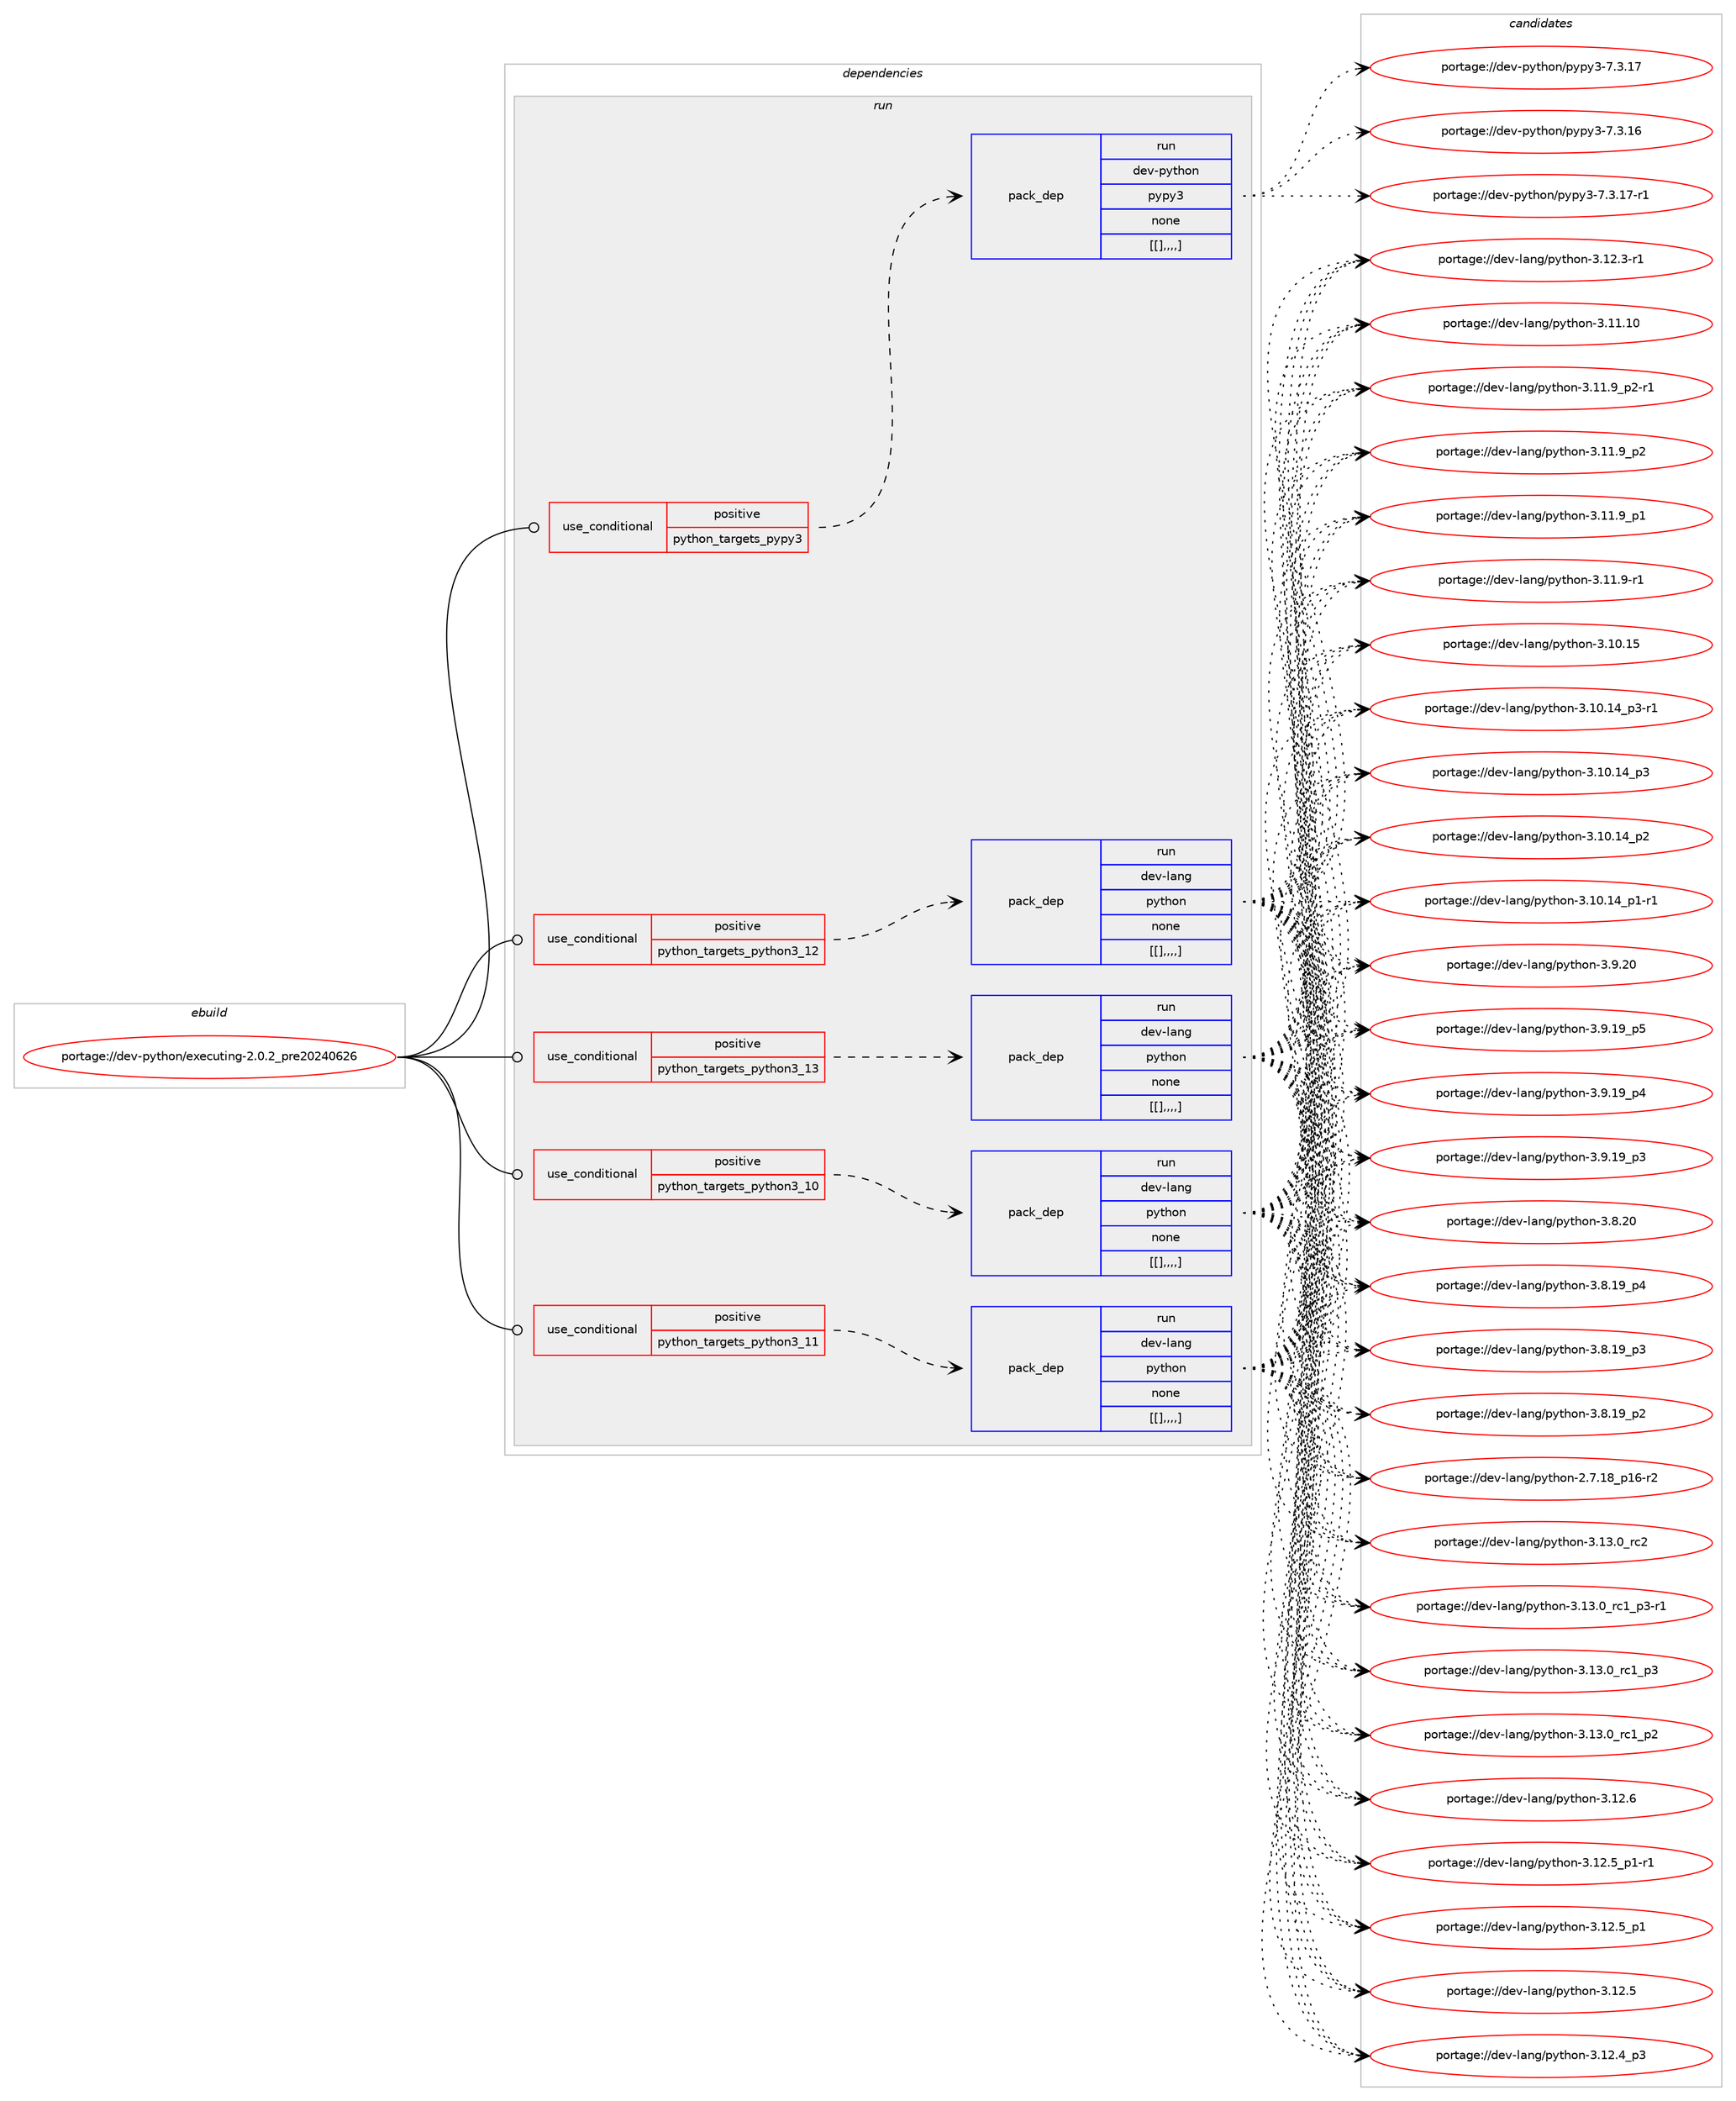 digraph prolog {

# *************
# Graph options
# *************

newrank=true;
concentrate=true;
compound=true;
graph [rankdir=LR,fontname=Helvetica,fontsize=10,ranksep=1.5];#, ranksep=2.5, nodesep=0.2];
edge  [arrowhead=vee];
node  [fontname=Helvetica,fontsize=10];

# **********
# The ebuild
# **********

subgraph cluster_leftcol {
color=gray;
label=<<i>ebuild</i>>;
id [label="portage://dev-python/executing-2.0.2_pre20240626", color=red, width=4, href="../dev-python/executing-2.0.2_pre20240626.svg"];
}

# ****************
# The dependencies
# ****************

subgraph cluster_midcol {
color=gray;
label=<<i>dependencies</i>>;
subgraph cluster_compile {
fillcolor="#eeeeee";
style=filled;
label=<<i>compile</i>>;
}
subgraph cluster_compileandrun {
fillcolor="#eeeeee";
style=filled;
label=<<i>compile and run</i>>;
}
subgraph cluster_run {
fillcolor="#eeeeee";
style=filled;
label=<<i>run</i>>;
subgraph cond33235 {
dependency146969 [label=<<TABLE BORDER="0" CELLBORDER="1" CELLSPACING="0" CELLPADDING="4"><TR><TD ROWSPAN="3" CELLPADDING="10">use_conditional</TD></TR><TR><TD>positive</TD></TR><TR><TD>python_targets_pypy3</TD></TR></TABLE>>, shape=none, color=red];
subgraph pack112517 {
dependency146970 [label=<<TABLE BORDER="0" CELLBORDER="1" CELLSPACING="0" CELLPADDING="4" WIDTH="220"><TR><TD ROWSPAN="6" CELLPADDING="30">pack_dep</TD></TR><TR><TD WIDTH="110">run</TD></TR><TR><TD>dev-python</TD></TR><TR><TD>pypy3</TD></TR><TR><TD>none</TD></TR><TR><TD>[[],,,,]</TD></TR></TABLE>>, shape=none, color=blue];
}
dependency146969:e -> dependency146970:w [weight=20,style="dashed",arrowhead="vee"];
}
id:e -> dependency146969:w [weight=20,style="solid",arrowhead="odot"];
subgraph cond33236 {
dependency146971 [label=<<TABLE BORDER="0" CELLBORDER="1" CELLSPACING="0" CELLPADDING="4"><TR><TD ROWSPAN="3" CELLPADDING="10">use_conditional</TD></TR><TR><TD>positive</TD></TR><TR><TD>python_targets_python3_10</TD></TR></TABLE>>, shape=none, color=red];
subgraph pack112518 {
dependency146972 [label=<<TABLE BORDER="0" CELLBORDER="1" CELLSPACING="0" CELLPADDING="4" WIDTH="220"><TR><TD ROWSPAN="6" CELLPADDING="30">pack_dep</TD></TR><TR><TD WIDTH="110">run</TD></TR><TR><TD>dev-lang</TD></TR><TR><TD>python</TD></TR><TR><TD>none</TD></TR><TR><TD>[[],,,,]</TD></TR></TABLE>>, shape=none, color=blue];
}
dependency146971:e -> dependency146972:w [weight=20,style="dashed",arrowhead="vee"];
}
id:e -> dependency146971:w [weight=20,style="solid",arrowhead="odot"];
subgraph cond33237 {
dependency146973 [label=<<TABLE BORDER="0" CELLBORDER="1" CELLSPACING="0" CELLPADDING="4"><TR><TD ROWSPAN="3" CELLPADDING="10">use_conditional</TD></TR><TR><TD>positive</TD></TR><TR><TD>python_targets_python3_11</TD></TR></TABLE>>, shape=none, color=red];
subgraph pack112519 {
dependency146974 [label=<<TABLE BORDER="0" CELLBORDER="1" CELLSPACING="0" CELLPADDING="4" WIDTH="220"><TR><TD ROWSPAN="6" CELLPADDING="30">pack_dep</TD></TR><TR><TD WIDTH="110">run</TD></TR><TR><TD>dev-lang</TD></TR><TR><TD>python</TD></TR><TR><TD>none</TD></TR><TR><TD>[[],,,,]</TD></TR></TABLE>>, shape=none, color=blue];
}
dependency146973:e -> dependency146974:w [weight=20,style="dashed",arrowhead="vee"];
}
id:e -> dependency146973:w [weight=20,style="solid",arrowhead="odot"];
subgraph cond33238 {
dependency146975 [label=<<TABLE BORDER="0" CELLBORDER="1" CELLSPACING="0" CELLPADDING="4"><TR><TD ROWSPAN="3" CELLPADDING="10">use_conditional</TD></TR><TR><TD>positive</TD></TR><TR><TD>python_targets_python3_12</TD></TR></TABLE>>, shape=none, color=red];
subgraph pack112520 {
dependency146976 [label=<<TABLE BORDER="0" CELLBORDER="1" CELLSPACING="0" CELLPADDING="4" WIDTH="220"><TR><TD ROWSPAN="6" CELLPADDING="30">pack_dep</TD></TR><TR><TD WIDTH="110">run</TD></TR><TR><TD>dev-lang</TD></TR><TR><TD>python</TD></TR><TR><TD>none</TD></TR><TR><TD>[[],,,,]</TD></TR></TABLE>>, shape=none, color=blue];
}
dependency146975:e -> dependency146976:w [weight=20,style="dashed",arrowhead="vee"];
}
id:e -> dependency146975:w [weight=20,style="solid",arrowhead="odot"];
subgraph cond33239 {
dependency146977 [label=<<TABLE BORDER="0" CELLBORDER="1" CELLSPACING="0" CELLPADDING="4"><TR><TD ROWSPAN="3" CELLPADDING="10">use_conditional</TD></TR><TR><TD>positive</TD></TR><TR><TD>python_targets_python3_13</TD></TR></TABLE>>, shape=none, color=red];
subgraph pack112521 {
dependency146978 [label=<<TABLE BORDER="0" CELLBORDER="1" CELLSPACING="0" CELLPADDING="4" WIDTH="220"><TR><TD ROWSPAN="6" CELLPADDING="30">pack_dep</TD></TR><TR><TD WIDTH="110">run</TD></TR><TR><TD>dev-lang</TD></TR><TR><TD>python</TD></TR><TR><TD>none</TD></TR><TR><TD>[[],,,,]</TD></TR></TABLE>>, shape=none, color=blue];
}
dependency146977:e -> dependency146978:w [weight=20,style="dashed",arrowhead="vee"];
}
id:e -> dependency146977:w [weight=20,style="solid",arrowhead="odot"];
}
}

# **************
# The candidates
# **************

subgraph cluster_choices {
rank=same;
color=gray;
label=<<i>candidates</i>>;

subgraph choice112517 {
color=black;
nodesep=1;
choice100101118451121211161041111104711212111212151455546514649554511449 [label="portage://dev-python/pypy3-7.3.17-r1", color=red, width=4,href="../dev-python/pypy3-7.3.17-r1.svg"];
choice10010111845112121116104111110471121211121215145554651464955 [label="portage://dev-python/pypy3-7.3.17", color=red, width=4,href="../dev-python/pypy3-7.3.17.svg"];
choice10010111845112121116104111110471121211121215145554651464954 [label="portage://dev-python/pypy3-7.3.16", color=red, width=4,href="../dev-python/pypy3-7.3.16.svg"];
dependency146970:e -> choice100101118451121211161041111104711212111212151455546514649554511449:w [style=dotted,weight="100"];
dependency146970:e -> choice10010111845112121116104111110471121211121215145554651464955:w [style=dotted,weight="100"];
dependency146970:e -> choice10010111845112121116104111110471121211121215145554651464954:w [style=dotted,weight="100"];
}
subgraph choice112518 {
color=black;
nodesep=1;
choice10010111845108971101034711212111610411111045514649514648951149950 [label="portage://dev-lang/python-3.13.0_rc2", color=red, width=4,href="../dev-lang/python-3.13.0_rc2.svg"];
choice1001011184510897110103471121211161041111104551464951464895114994995112514511449 [label="portage://dev-lang/python-3.13.0_rc1_p3-r1", color=red, width=4,href="../dev-lang/python-3.13.0_rc1_p3-r1.svg"];
choice100101118451089711010347112121116104111110455146495146489511499499511251 [label="portage://dev-lang/python-3.13.0_rc1_p3", color=red, width=4,href="../dev-lang/python-3.13.0_rc1_p3.svg"];
choice100101118451089711010347112121116104111110455146495146489511499499511250 [label="portage://dev-lang/python-3.13.0_rc1_p2", color=red, width=4,href="../dev-lang/python-3.13.0_rc1_p2.svg"];
choice10010111845108971101034711212111610411111045514649504654 [label="portage://dev-lang/python-3.12.6", color=red, width=4,href="../dev-lang/python-3.12.6.svg"];
choice1001011184510897110103471121211161041111104551464950465395112494511449 [label="portage://dev-lang/python-3.12.5_p1-r1", color=red, width=4,href="../dev-lang/python-3.12.5_p1-r1.svg"];
choice100101118451089711010347112121116104111110455146495046539511249 [label="portage://dev-lang/python-3.12.5_p1", color=red, width=4,href="../dev-lang/python-3.12.5_p1.svg"];
choice10010111845108971101034711212111610411111045514649504653 [label="portage://dev-lang/python-3.12.5", color=red, width=4,href="../dev-lang/python-3.12.5.svg"];
choice100101118451089711010347112121116104111110455146495046529511251 [label="portage://dev-lang/python-3.12.4_p3", color=red, width=4,href="../dev-lang/python-3.12.4_p3.svg"];
choice100101118451089711010347112121116104111110455146495046514511449 [label="portage://dev-lang/python-3.12.3-r1", color=red, width=4,href="../dev-lang/python-3.12.3-r1.svg"];
choice1001011184510897110103471121211161041111104551464949464948 [label="portage://dev-lang/python-3.11.10", color=red, width=4,href="../dev-lang/python-3.11.10.svg"];
choice1001011184510897110103471121211161041111104551464949465795112504511449 [label="portage://dev-lang/python-3.11.9_p2-r1", color=red, width=4,href="../dev-lang/python-3.11.9_p2-r1.svg"];
choice100101118451089711010347112121116104111110455146494946579511250 [label="portage://dev-lang/python-3.11.9_p2", color=red, width=4,href="../dev-lang/python-3.11.9_p2.svg"];
choice100101118451089711010347112121116104111110455146494946579511249 [label="portage://dev-lang/python-3.11.9_p1", color=red, width=4,href="../dev-lang/python-3.11.9_p1.svg"];
choice100101118451089711010347112121116104111110455146494946574511449 [label="portage://dev-lang/python-3.11.9-r1", color=red, width=4,href="../dev-lang/python-3.11.9-r1.svg"];
choice1001011184510897110103471121211161041111104551464948464953 [label="portage://dev-lang/python-3.10.15", color=red, width=4,href="../dev-lang/python-3.10.15.svg"];
choice100101118451089711010347112121116104111110455146494846495295112514511449 [label="portage://dev-lang/python-3.10.14_p3-r1", color=red, width=4,href="../dev-lang/python-3.10.14_p3-r1.svg"];
choice10010111845108971101034711212111610411111045514649484649529511251 [label="portage://dev-lang/python-3.10.14_p3", color=red, width=4,href="../dev-lang/python-3.10.14_p3.svg"];
choice10010111845108971101034711212111610411111045514649484649529511250 [label="portage://dev-lang/python-3.10.14_p2", color=red, width=4,href="../dev-lang/python-3.10.14_p2.svg"];
choice100101118451089711010347112121116104111110455146494846495295112494511449 [label="portage://dev-lang/python-3.10.14_p1-r1", color=red, width=4,href="../dev-lang/python-3.10.14_p1-r1.svg"];
choice10010111845108971101034711212111610411111045514657465048 [label="portage://dev-lang/python-3.9.20", color=red, width=4,href="../dev-lang/python-3.9.20.svg"];
choice100101118451089711010347112121116104111110455146574649579511253 [label="portage://dev-lang/python-3.9.19_p5", color=red, width=4,href="../dev-lang/python-3.9.19_p5.svg"];
choice100101118451089711010347112121116104111110455146574649579511252 [label="portage://dev-lang/python-3.9.19_p4", color=red, width=4,href="../dev-lang/python-3.9.19_p4.svg"];
choice100101118451089711010347112121116104111110455146574649579511251 [label="portage://dev-lang/python-3.9.19_p3", color=red, width=4,href="../dev-lang/python-3.9.19_p3.svg"];
choice10010111845108971101034711212111610411111045514656465048 [label="portage://dev-lang/python-3.8.20", color=red, width=4,href="../dev-lang/python-3.8.20.svg"];
choice100101118451089711010347112121116104111110455146564649579511252 [label="portage://dev-lang/python-3.8.19_p4", color=red, width=4,href="../dev-lang/python-3.8.19_p4.svg"];
choice100101118451089711010347112121116104111110455146564649579511251 [label="portage://dev-lang/python-3.8.19_p3", color=red, width=4,href="../dev-lang/python-3.8.19_p3.svg"];
choice100101118451089711010347112121116104111110455146564649579511250 [label="portage://dev-lang/python-3.8.19_p2", color=red, width=4,href="../dev-lang/python-3.8.19_p2.svg"];
choice100101118451089711010347112121116104111110455046554649569511249544511450 [label="portage://dev-lang/python-2.7.18_p16-r2", color=red, width=4,href="../dev-lang/python-2.7.18_p16-r2.svg"];
dependency146972:e -> choice10010111845108971101034711212111610411111045514649514648951149950:w [style=dotted,weight="100"];
dependency146972:e -> choice1001011184510897110103471121211161041111104551464951464895114994995112514511449:w [style=dotted,weight="100"];
dependency146972:e -> choice100101118451089711010347112121116104111110455146495146489511499499511251:w [style=dotted,weight="100"];
dependency146972:e -> choice100101118451089711010347112121116104111110455146495146489511499499511250:w [style=dotted,weight="100"];
dependency146972:e -> choice10010111845108971101034711212111610411111045514649504654:w [style=dotted,weight="100"];
dependency146972:e -> choice1001011184510897110103471121211161041111104551464950465395112494511449:w [style=dotted,weight="100"];
dependency146972:e -> choice100101118451089711010347112121116104111110455146495046539511249:w [style=dotted,weight="100"];
dependency146972:e -> choice10010111845108971101034711212111610411111045514649504653:w [style=dotted,weight="100"];
dependency146972:e -> choice100101118451089711010347112121116104111110455146495046529511251:w [style=dotted,weight="100"];
dependency146972:e -> choice100101118451089711010347112121116104111110455146495046514511449:w [style=dotted,weight="100"];
dependency146972:e -> choice1001011184510897110103471121211161041111104551464949464948:w [style=dotted,weight="100"];
dependency146972:e -> choice1001011184510897110103471121211161041111104551464949465795112504511449:w [style=dotted,weight="100"];
dependency146972:e -> choice100101118451089711010347112121116104111110455146494946579511250:w [style=dotted,weight="100"];
dependency146972:e -> choice100101118451089711010347112121116104111110455146494946579511249:w [style=dotted,weight="100"];
dependency146972:e -> choice100101118451089711010347112121116104111110455146494946574511449:w [style=dotted,weight="100"];
dependency146972:e -> choice1001011184510897110103471121211161041111104551464948464953:w [style=dotted,weight="100"];
dependency146972:e -> choice100101118451089711010347112121116104111110455146494846495295112514511449:w [style=dotted,weight="100"];
dependency146972:e -> choice10010111845108971101034711212111610411111045514649484649529511251:w [style=dotted,weight="100"];
dependency146972:e -> choice10010111845108971101034711212111610411111045514649484649529511250:w [style=dotted,weight="100"];
dependency146972:e -> choice100101118451089711010347112121116104111110455146494846495295112494511449:w [style=dotted,weight="100"];
dependency146972:e -> choice10010111845108971101034711212111610411111045514657465048:w [style=dotted,weight="100"];
dependency146972:e -> choice100101118451089711010347112121116104111110455146574649579511253:w [style=dotted,weight="100"];
dependency146972:e -> choice100101118451089711010347112121116104111110455146574649579511252:w [style=dotted,weight="100"];
dependency146972:e -> choice100101118451089711010347112121116104111110455146574649579511251:w [style=dotted,weight="100"];
dependency146972:e -> choice10010111845108971101034711212111610411111045514656465048:w [style=dotted,weight="100"];
dependency146972:e -> choice100101118451089711010347112121116104111110455146564649579511252:w [style=dotted,weight="100"];
dependency146972:e -> choice100101118451089711010347112121116104111110455146564649579511251:w [style=dotted,weight="100"];
dependency146972:e -> choice100101118451089711010347112121116104111110455146564649579511250:w [style=dotted,weight="100"];
dependency146972:e -> choice100101118451089711010347112121116104111110455046554649569511249544511450:w [style=dotted,weight="100"];
}
subgraph choice112519 {
color=black;
nodesep=1;
choice10010111845108971101034711212111610411111045514649514648951149950 [label="portage://dev-lang/python-3.13.0_rc2", color=red, width=4,href="../dev-lang/python-3.13.0_rc2.svg"];
choice1001011184510897110103471121211161041111104551464951464895114994995112514511449 [label="portage://dev-lang/python-3.13.0_rc1_p3-r1", color=red, width=4,href="../dev-lang/python-3.13.0_rc1_p3-r1.svg"];
choice100101118451089711010347112121116104111110455146495146489511499499511251 [label="portage://dev-lang/python-3.13.0_rc1_p3", color=red, width=4,href="../dev-lang/python-3.13.0_rc1_p3.svg"];
choice100101118451089711010347112121116104111110455146495146489511499499511250 [label="portage://dev-lang/python-3.13.0_rc1_p2", color=red, width=4,href="../dev-lang/python-3.13.0_rc1_p2.svg"];
choice10010111845108971101034711212111610411111045514649504654 [label="portage://dev-lang/python-3.12.6", color=red, width=4,href="../dev-lang/python-3.12.6.svg"];
choice1001011184510897110103471121211161041111104551464950465395112494511449 [label="portage://dev-lang/python-3.12.5_p1-r1", color=red, width=4,href="../dev-lang/python-3.12.5_p1-r1.svg"];
choice100101118451089711010347112121116104111110455146495046539511249 [label="portage://dev-lang/python-3.12.5_p1", color=red, width=4,href="../dev-lang/python-3.12.5_p1.svg"];
choice10010111845108971101034711212111610411111045514649504653 [label="portage://dev-lang/python-3.12.5", color=red, width=4,href="../dev-lang/python-3.12.5.svg"];
choice100101118451089711010347112121116104111110455146495046529511251 [label="portage://dev-lang/python-3.12.4_p3", color=red, width=4,href="../dev-lang/python-3.12.4_p3.svg"];
choice100101118451089711010347112121116104111110455146495046514511449 [label="portage://dev-lang/python-3.12.3-r1", color=red, width=4,href="../dev-lang/python-3.12.3-r1.svg"];
choice1001011184510897110103471121211161041111104551464949464948 [label="portage://dev-lang/python-3.11.10", color=red, width=4,href="../dev-lang/python-3.11.10.svg"];
choice1001011184510897110103471121211161041111104551464949465795112504511449 [label="portage://dev-lang/python-3.11.9_p2-r1", color=red, width=4,href="../dev-lang/python-3.11.9_p2-r1.svg"];
choice100101118451089711010347112121116104111110455146494946579511250 [label="portage://dev-lang/python-3.11.9_p2", color=red, width=4,href="../dev-lang/python-3.11.9_p2.svg"];
choice100101118451089711010347112121116104111110455146494946579511249 [label="portage://dev-lang/python-3.11.9_p1", color=red, width=4,href="../dev-lang/python-3.11.9_p1.svg"];
choice100101118451089711010347112121116104111110455146494946574511449 [label="portage://dev-lang/python-3.11.9-r1", color=red, width=4,href="../dev-lang/python-3.11.9-r1.svg"];
choice1001011184510897110103471121211161041111104551464948464953 [label="portage://dev-lang/python-3.10.15", color=red, width=4,href="../dev-lang/python-3.10.15.svg"];
choice100101118451089711010347112121116104111110455146494846495295112514511449 [label="portage://dev-lang/python-3.10.14_p3-r1", color=red, width=4,href="../dev-lang/python-3.10.14_p3-r1.svg"];
choice10010111845108971101034711212111610411111045514649484649529511251 [label="portage://dev-lang/python-3.10.14_p3", color=red, width=4,href="../dev-lang/python-3.10.14_p3.svg"];
choice10010111845108971101034711212111610411111045514649484649529511250 [label="portage://dev-lang/python-3.10.14_p2", color=red, width=4,href="../dev-lang/python-3.10.14_p2.svg"];
choice100101118451089711010347112121116104111110455146494846495295112494511449 [label="portage://dev-lang/python-3.10.14_p1-r1", color=red, width=4,href="../dev-lang/python-3.10.14_p1-r1.svg"];
choice10010111845108971101034711212111610411111045514657465048 [label="portage://dev-lang/python-3.9.20", color=red, width=4,href="../dev-lang/python-3.9.20.svg"];
choice100101118451089711010347112121116104111110455146574649579511253 [label="portage://dev-lang/python-3.9.19_p5", color=red, width=4,href="../dev-lang/python-3.9.19_p5.svg"];
choice100101118451089711010347112121116104111110455146574649579511252 [label="portage://dev-lang/python-3.9.19_p4", color=red, width=4,href="../dev-lang/python-3.9.19_p4.svg"];
choice100101118451089711010347112121116104111110455146574649579511251 [label="portage://dev-lang/python-3.9.19_p3", color=red, width=4,href="../dev-lang/python-3.9.19_p3.svg"];
choice10010111845108971101034711212111610411111045514656465048 [label="portage://dev-lang/python-3.8.20", color=red, width=4,href="../dev-lang/python-3.8.20.svg"];
choice100101118451089711010347112121116104111110455146564649579511252 [label="portage://dev-lang/python-3.8.19_p4", color=red, width=4,href="../dev-lang/python-3.8.19_p4.svg"];
choice100101118451089711010347112121116104111110455146564649579511251 [label="portage://dev-lang/python-3.8.19_p3", color=red, width=4,href="../dev-lang/python-3.8.19_p3.svg"];
choice100101118451089711010347112121116104111110455146564649579511250 [label="portage://dev-lang/python-3.8.19_p2", color=red, width=4,href="../dev-lang/python-3.8.19_p2.svg"];
choice100101118451089711010347112121116104111110455046554649569511249544511450 [label="portage://dev-lang/python-2.7.18_p16-r2", color=red, width=4,href="../dev-lang/python-2.7.18_p16-r2.svg"];
dependency146974:e -> choice10010111845108971101034711212111610411111045514649514648951149950:w [style=dotted,weight="100"];
dependency146974:e -> choice1001011184510897110103471121211161041111104551464951464895114994995112514511449:w [style=dotted,weight="100"];
dependency146974:e -> choice100101118451089711010347112121116104111110455146495146489511499499511251:w [style=dotted,weight="100"];
dependency146974:e -> choice100101118451089711010347112121116104111110455146495146489511499499511250:w [style=dotted,weight="100"];
dependency146974:e -> choice10010111845108971101034711212111610411111045514649504654:w [style=dotted,weight="100"];
dependency146974:e -> choice1001011184510897110103471121211161041111104551464950465395112494511449:w [style=dotted,weight="100"];
dependency146974:e -> choice100101118451089711010347112121116104111110455146495046539511249:w [style=dotted,weight="100"];
dependency146974:e -> choice10010111845108971101034711212111610411111045514649504653:w [style=dotted,weight="100"];
dependency146974:e -> choice100101118451089711010347112121116104111110455146495046529511251:w [style=dotted,weight="100"];
dependency146974:e -> choice100101118451089711010347112121116104111110455146495046514511449:w [style=dotted,weight="100"];
dependency146974:e -> choice1001011184510897110103471121211161041111104551464949464948:w [style=dotted,weight="100"];
dependency146974:e -> choice1001011184510897110103471121211161041111104551464949465795112504511449:w [style=dotted,weight="100"];
dependency146974:e -> choice100101118451089711010347112121116104111110455146494946579511250:w [style=dotted,weight="100"];
dependency146974:e -> choice100101118451089711010347112121116104111110455146494946579511249:w [style=dotted,weight="100"];
dependency146974:e -> choice100101118451089711010347112121116104111110455146494946574511449:w [style=dotted,weight="100"];
dependency146974:e -> choice1001011184510897110103471121211161041111104551464948464953:w [style=dotted,weight="100"];
dependency146974:e -> choice100101118451089711010347112121116104111110455146494846495295112514511449:w [style=dotted,weight="100"];
dependency146974:e -> choice10010111845108971101034711212111610411111045514649484649529511251:w [style=dotted,weight="100"];
dependency146974:e -> choice10010111845108971101034711212111610411111045514649484649529511250:w [style=dotted,weight="100"];
dependency146974:e -> choice100101118451089711010347112121116104111110455146494846495295112494511449:w [style=dotted,weight="100"];
dependency146974:e -> choice10010111845108971101034711212111610411111045514657465048:w [style=dotted,weight="100"];
dependency146974:e -> choice100101118451089711010347112121116104111110455146574649579511253:w [style=dotted,weight="100"];
dependency146974:e -> choice100101118451089711010347112121116104111110455146574649579511252:w [style=dotted,weight="100"];
dependency146974:e -> choice100101118451089711010347112121116104111110455146574649579511251:w [style=dotted,weight="100"];
dependency146974:e -> choice10010111845108971101034711212111610411111045514656465048:w [style=dotted,weight="100"];
dependency146974:e -> choice100101118451089711010347112121116104111110455146564649579511252:w [style=dotted,weight="100"];
dependency146974:e -> choice100101118451089711010347112121116104111110455146564649579511251:w [style=dotted,weight="100"];
dependency146974:e -> choice100101118451089711010347112121116104111110455146564649579511250:w [style=dotted,weight="100"];
dependency146974:e -> choice100101118451089711010347112121116104111110455046554649569511249544511450:w [style=dotted,weight="100"];
}
subgraph choice112520 {
color=black;
nodesep=1;
choice10010111845108971101034711212111610411111045514649514648951149950 [label="portage://dev-lang/python-3.13.0_rc2", color=red, width=4,href="../dev-lang/python-3.13.0_rc2.svg"];
choice1001011184510897110103471121211161041111104551464951464895114994995112514511449 [label="portage://dev-lang/python-3.13.0_rc1_p3-r1", color=red, width=4,href="../dev-lang/python-3.13.0_rc1_p3-r1.svg"];
choice100101118451089711010347112121116104111110455146495146489511499499511251 [label="portage://dev-lang/python-3.13.0_rc1_p3", color=red, width=4,href="../dev-lang/python-3.13.0_rc1_p3.svg"];
choice100101118451089711010347112121116104111110455146495146489511499499511250 [label="portage://dev-lang/python-3.13.0_rc1_p2", color=red, width=4,href="../dev-lang/python-3.13.0_rc1_p2.svg"];
choice10010111845108971101034711212111610411111045514649504654 [label="portage://dev-lang/python-3.12.6", color=red, width=4,href="../dev-lang/python-3.12.6.svg"];
choice1001011184510897110103471121211161041111104551464950465395112494511449 [label="portage://dev-lang/python-3.12.5_p1-r1", color=red, width=4,href="../dev-lang/python-3.12.5_p1-r1.svg"];
choice100101118451089711010347112121116104111110455146495046539511249 [label="portage://dev-lang/python-3.12.5_p1", color=red, width=4,href="../dev-lang/python-3.12.5_p1.svg"];
choice10010111845108971101034711212111610411111045514649504653 [label="portage://dev-lang/python-3.12.5", color=red, width=4,href="../dev-lang/python-3.12.5.svg"];
choice100101118451089711010347112121116104111110455146495046529511251 [label="portage://dev-lang/python-3.12.4_p3", color=red, width=4,href="../dev-lang/python-3.12.4_p3.svg"];
choice100101118451089711010347112121116104111110455146495046514511449 [label="portage://dev-lang/python-3.12.3-r1", color=red, width=4,href="../dev-lang/python-3.12.3-r1.svg"];
choice1001011184510897110103471121211161041111104551464949464948 [label="portage://dev-lang/python-3.11.10", color=red, width=4,href="../dev-lang/python-3.11.10.svg"];
choice1001011184510897110103471121211161041111104551464949465795112504511449 [label="portage://dev-lang/python-3.11.9_p2-r1", color=red, width=4,href="../dev-lang/python-3.11.9_p2-r1.svg"];
choice100101118451089711010347112121116104111110455146494946579511250 [label="portage://dev-lang/python-3.11.9_p2", color=red, width=4,href="../dev-lang/python-3.11.9_p2.svg"];
choice100101118451089711010347112121116104111110455146494946579511249 [label="portage://dev-lang/python-3.11.9_p1", color=red, width=4,href="../dev-lang/python-3.11.9_p1.svg"];
choice100101118451089711010347112121116104111110455146494946574511449 [label="portage://dev-lang/python-3.11.9-r1", color=red, width=4,href="../dev-lang/python-3.11.9-r1.svg"];
choice1001011184510897110103471121211161041111104551464948464953 [label="portage://dev-lang/python-3.10.15", color=red, width=4,href="../dev-lang/python-3.10.15.svg"];
choice100101118451089711010347112121116104111110455146494846495295112514511449 [label="portage://dev-lang/python-3.10.14_p3-r1", color=red, width=4,href="../dev-lang/python-3.10.14_p3-r1.svg"];
choice10010111845108971101034711212111610411111045514649484649529511251 [label="portage://dev-lang/python-3.10.14_p3", color=red, width=4,href="../dev-lang/python-3.10.14_p3.svg"];
choice10010111845108971101034711212111610411111045514649484649529511250 [label="portage://dev-lang/python-3.10.14_p2", color=red, width=4,href="../dev-lang/python-3.10.14_p2.svg"];
choice100101118451089711010347112121116104111110455146494846495295112494511449 [label="portage://dev-lang/python-3.10.14_p1-r1", color=red, width=4,href="../dev-lang/python-3.10.14_p1-r1.svg"];
choice10010111845108971101034711212111610411111045514657465048 [label="portage://dev-lang/python-3.9.20", color=red, width=4,href="../dev-lang/python-3.9.20.svg"];
choice100101118451089711010347112121116104111110455146574649579511253 [label="portage://dev-lang/python-3.9.19_p5", color=red, width=4,href="../dev-lang/python-3.9.19_p5.svg"];
choice100101118451089711010347112121116104111110455146574649579511252 [label="portage://dev-lang/python-3.9.19_p4", color=red, width=4,href="../dev-lang/python-3.9.19_p4.svg"];
choice100101118451089711010347112121116104111110455146574649579511251 [label="portage://dev-lang/python-3.9.19_p3", color=red, width=4,href="../dev-lang/python-3.9.19_p3.svg"];
choice10010111845108971101034711212111610411111045514656465048 [label="portage://dev-lang/python-3.8.20", color=red, width=4,href="../dev-lang/python-3.8.20.svg"];
choice100101118451089711010347112121116104111110455146564649579511252 [label="portage://dev-lang/python-3.8.19_p4", color=red, width=4,href="../dev-lang/python-3.8.19_p4.svg"];
choice100101118451089711010347112121116104111110455146564649579511251 [label="portage://dev-lang/python-3.8.19_p3", color=red, width=4,href="../dev-lang/python-3.8.19_p3.svg"];
choice100101118451089711010347112121116104111110455146564649579511250 [label="portage://dev-lang/python-3.8.19_p2", color=red, width=4,href="../dev-lang/python-3.8.19_p2.svg"];
choice100101118451089711010347112121116104111110455046554649569511249544511450 [label="portage://dev-lang/python-2.7.18_p16-r2", color=red, width=4,href="../dev-lang/python-2.7.18_p16-r2.svg"];
dependency146976:e -> choice10010111845108971101034711212111610411111045514649514648951149950:w [style=dotted,weight="100"];
dependency146976:e -> choice1001011184510897110103471121211161041111104551464951464895114994995112514511449:w [style=dotted,weight="100"];
dependency146976:e -> choice100101118451089711010347112121116104111110455146495146489511499499511251:w [style=dotted,weight="100"];
dependency146976:e -> choice100101118451089711010347112121116104111110455146495146489511499499511250:w [style=dotted,weight="100"];
dependency146976:e -> choice10010111845108971101034711212111610411111045514649504654:w [style=dotted,weight="100"];
dependency146976:e -> choice1001011184510897110103471121211161041111104551464950465395112494511449:w [style=dotted,weight="100"];
dependency146976:e -> choice100101118451089711010347112121116104111110455146495046539511249:w [style=dotted,weight="100"];
dependency146976:e -> choice10010111845108971101034711212111610411111045514649504653:w [style=dotted,weight="100"];
dependency146976:e -> choice100101118451089711010347112121116104111110455146495046529511251:w [style=dotted,weight="100"];
dependency146976:e -> choice100101118451089711010347112121116104111110455146495046514511449:w [style=dotted,weight="100"];
dependency146976:e -> choice1001011184510897110103471121211161041111104551464949464948:w [style=dotted,weight="100"];
dependency146976:e -> choice1001011184510897110103471121211161041111104551464949465795112504511449:w [style=dotted,weight="100"];
dependency146976:e -> choice100101118451089711010347112121116104111110455146494946579511250:w [style=dotted,weight="100"];
dependency146976:e -> choice100101118451089711010347112121116104111110455146494946579511249:w [style=dotted,weight="100"];
dependency146976:e -> choice100101118451089711010347112121116104111110455146494946574511449:w [style=dotted,weight="100"];
dependency146976:e -> choice1001011184510897110103471121211161041111104551464948464953:w [style=dotted,weight="100"];
dependency146976:e -> choice100101118451089711010347112121116104111110455146494846495295112514511449:w [style=dotted,weight="100"];
dependency146976:e -> choice10010111845108971101034711212111610411111045514649484649529511251:w [style=dotted,weight="100"];
dependency146976:e -> choice10010111845108971101034711212111610411111045514649484649529511250:w [style=dotted,weight="100"];
dependency146976:e -> choice100101118451089711010347112121116104111110455146494846495295112494511449:w [style=dotted,weight="100"];
dependency146976:e -> choice10010111845108971101034711212111610411111045514657465048:w [style=dotted,weight="100"];
dependency146976:e -> choice100101118451089711010347112121116104111110455146574649579511253:w [style=dotted,weight="100"];
dependency146976:e -> choice100101118451089711010347112121116104111110455146574649579511252:w [style=dotted,weight="100"];
dependency146976:e -> choice100101118451089711010347112121116104111110455146574649579511251:w [style=dotted,weight="100"];
dependency146976:e -> choice10010111845108971101034711212111610411111045514656465048:w [style=dotted,weight="100"];
dependency146976:e -> choice100101118451089711010347112121116104111110455146564649579511252:w [style=dotted,weight="100"];
dependency146976:e -> choice100101118451089711010347112121116104111110455146564649579511251:w [style=dotted,weight="100"];
dependency146976:e -> choice100101118451089711010347112121116104111110455146564649579511250:w [style=dotted,weight="100"];
dependency146976:e -> choice100101118451089711010347112121116104111110455046554649569511249544511450:w [style=dotted,weight="100"];
}
subgraph choice112521 {
color=black;
nodesep=1;
choice10010111845108971101034711212111610411111045514649514648951149950 [label="portage://dev-lang/python-3.13.0_rc2", color=red, width=4,href="../dev-lang/python-3.13.0_rc2.svg"];
choice1001011184510897110103471121211161041111104551464951464895114994995112514511449 [label="portage://dev-lang/python-3.13.0_rc1_p3-r1", color=red, width=4,href="../dev-lang/python-3.13.0_rc1_p3-r1.svg"];
choice100101118451089711010347112121116104111110455146495146489511499499511251 [label="portage://dev-lang/python-3.13.0_rc1_p3", color=red, width=4,href="../dev-lang/python-3.13.0_rc1_p3.svg"];
choice100101118451089711010347112121116104111110455146495146489511499499511250 [label="portage://dev-lang/python-3.13.0_rc1_p2", color=red, width=4,href="../dev-lang/python-3.13.0_rc1_p2.svg"];
choice10010111845108971101034711212111610411111045514649504654 [label="portage://dev-lang/python-3.12.6", color=red, width=4,href="../dev-lang/python-3.12.6.svg"];
choice1001011184510897110103471121211161041111104551464950465395112494511449 [label="portage://dev-lang/python-3.12.5_p1-r1", color=red, width=4,href="../dev-lang/python-3.12.5_p1-r1.svg"];
choice100101118451089711010347112121116104111110455146495046539511249 [label="portage://dev-lang/python-3.12.5_p1", color=red, width=4,href="../dev-lang/python-3.12.5_p1.svg"];
choice10010111845108971101034711212111610411111045514649504653 [label="portage://dev-lang/python-3.12.5", color=red, width=4,href="../dev-lang/python-3.12.5.svg"];
choice100101118451089711010347112121116104111110455146495046529511251 [label="portage://dev-lang/python-3.12.4_p3", color=red, width=4,href="../dev-lang/python-3.12.4_p3.svg"];
choice100101118451089711010347112121116104111110455146495046514511449 [label="portage://dev-lang/python-3.12.3-r1", color=red, width=4,href="../dev-lang/python-3.12.3-r1.svg"];
choice1001011184510897110103471121211161041111104551464949464948 [label="portage://dev-lang/python-3.11.10", color=red, width=4,href="../dev-lang/python-3.11.10.svg"];
choice1001011184510897110103471121211161041111104551464949465795112504511449 [label="portage://dev-lang/python-3.11.9_p2-r1", color=red, width=4,href="../dev-lang/python-3.11.9_p2-r1.svg"];
choice100101118451089711010347112121116104111110455146494946579511250 [label="portage://dev-lang/python-3.11.9_p2", color=red, width=4,href="../dev-lang/python-3.11.9_p2.svg"];
choice100101118451089711010347112121116104111110455146494946579511249 [label="portage://dev-lang/python-3.11.9_p1", color=red, width=4,href="../dev-lang/python-3.11.9_p1.svg"];
choice100101118451089711010347112121116104111110455146494946574511449 [label="portage://dev-lang/python-3.11.9-r1", color=red, width=4,href="../dev-lang/python-3.11.9-r1.svg"];
choice1001011184510897110103471121211161041111104551464948464953 [label="portage://dev-lang/python-3.10.15", color=red, width=4,href="../dev-lang/python-3.10.15.svg"];
choice100101118451089711010347112121116104111110455146494846495295112514511449 [label="portage://dev-lang/python-3.10.14_p3-r1", color=red, width=4,href="../dev-lang/python-3.10.14_p3-r1.svg"];
choice10010111845108971101034711212111610411111045514649484649529511251 [label="portage://dev-lang/python-3.10.14_p3", color=red, width=4,href="../dev-lang/python-3.10.14_p3.svg"];
choice10010111845108971101034711212111610411111045514649484649529511250 [label="portage://dev-lang/python-3.10.14_p2", color=red, width=4,href="../dev-lang/python-3.10.14_p2.svg"];
choice100101118451089711010347112121116104111110455146494846495295112494511449 [label="portage://dev-lang/python-3.10.14_p1-r1", color=red, width=4,href="../dev-lang/python-3.10.14_p1-r1.svg"];
choice10010111845108971101034711212111610411111045514657465048 [label="portage://dev-lang/python-3.9.20", color=red, width=4,href="../dev-lang/python-3.9.20.svg"];
choice100101118451089711010347112121116104111110455146574649579511253 [label="portage://dev-lang/python-3.9.19_p5", color=red, width=4,href="../dev-lang/python-3.9.19_p5.svg"];
choice100101118451089711010347112121116104111110455146574649579511252 [label="portage://dev-lang/python-3.9.19_p4", color=red, width=4,href="../dev-lang/python-3.9.19_p4.svg"];
choice100101118451089711010347112121116104111110455146574649579511251 [label="portage://dev-lang/python-3.9.19_p3", color=red, width=4,href="../dev-lang/python-3.9.19_p3.svg"];
choice10010111845108971101034711212111610411111045514656465048 [label="portage://dev-lang/python-3.8.20", color=red, width=4,href="../dev-lang/python-3.8.20.svg"];
choice100101118451089711010347112121116104111110455146564649579511252 [label="portage://dev-lang/python-3.8.19_p4", color=red, width=4,href="../dev-lang/python-3.8.19_p4.svg"];
choice100101118451089711010347112121116104111110455146564649579511251 [label="portage://dev-lang/python-3.8.19_p3", color=red, width=4,href="../dev-lang/python-3.8.19_p3.svg"];
choice100101118451089711010347112121116104111110455146564649579511250 [label="portage://dev-lang/python-3.8.19_p2", color=red, width=4,href="../dev-lang/python-3.8.19_p2.svg"];
choice100101118451089711010347112121116104111110455046554649569511249544511450 [label="portage://dev-lang/python-2.7.18_p16-r2", color=red, width=4,href="../dev-lang/python-2.7.18_p16-r2.svg"];
dependency146978:e -> choice10010111845108971101034711212111610411111045514649514648951149950:w [style=dotted,weight="100"];
dependency146978:e -> choice1001011184510897110103471121211161041111104551464951464895114994995112514511449:w [style=dotted,weight="100"];
dependency146978:e -> choice100101118451089711010347112121116104111110455146495146489511499499511251:w [style=dotted,weight="100"];
dependency146978:e -> choice100101118451089711010347112121116104111110455146495146489511499499511250:w [style=dotted,weight="100"];
dependency146978:e -> choice10010111845108971101034711212111610411111045514649504654:w [style=dotted,weight="100"];
dependency146978:e -> choice1001011184510897110103471121211161041111104551464950465395112494511449:w [style=dotted,weight="100"];
dependency146978:e -> choice100101118451089711010347112121116104111110455146495046539511249:w [style=dotted,weight="100"];
dependency146978:e -> choice10010111845108971101034711212111610411111045514649504653:w [style=dotted,weight="100"];
dependency146978:e -> choice100101118451089711010347112121116104111110455146495046529511251:w [style=dotted,weight="100"];
dependency146978:e -> choice100101118451089711010347112121116104111110455146495046514511449:w [style=dotted,weight="100"];
dependency146978:e -> choice1001011184510897110103471121211161041111104551464949464948:w [style=dotted,weight="100"];
dependency146978:e -> choice1001011184510897110103471121211161041111104551464949465795112504511449:w [style=dotted,weight="100"];
dependency146978:e -> choice100101118451089711010347112121116104111110455146494946579511250:w [style=dotted,weight="100"];
dependency146978:e -> choice100101118451089711010347112121116104111110455146494946579511249:w [style=dotted,weight="100"];
dependency146978:e -> choice100101118451089711010347112121116104111110455146494946574511449:w [style=dotted,weight="100"];
dependency146978:e -> choice1001011184510897110103471121211161041111104551464948464953:w [style=dotted,weight="100"];
dependency146978:e -> choice100101118451089711010347112121116104111110455146494846495295112514511449:w [style=dotted,weight="100"];
dependency146978:e -> choice10010111845108971101034711212111610411111045514649484649529511251:w [style=dotted,weight="100"];
dependency146978:e -> choice10010111845108971101034711212111610411111045514649484649529511250:w [style=dotted,weight="100"];
dependency146978:e -> choice100101118451089711010347112121116104111110455146494846495295112494511449:w [style=dotted,weight="100"];
dependency146978:e -> choice10010111845108971101034711212111610411111045514657465048:w [style=dotted,weight="100"];
dependency146978:e -> choice100101118451089711010347112121116104111110455146574649579511253:w [style=dotted,weight="100"];
dependency146978:e -> choice100101118451089711010347112121116104111110455146574649579511252:w [style=dotted,weight="100"];
dependency146978:e -> choice100101118451089711010347112121116104111110455146574649579511251:w [style=dotted,weight="100"];
dependency146978:e -> choice10010111845108971101034711212111610411111045514656465048:w [style=dotted,weight="100"];
dependency146978:e -> choice100101118451089711010347112121116104111110455146564649579511252:w [style=dotted,weight="100"];
dependency146978:e -> choice100101118451089711010347112121116104111110455146564649579511251:w [style=dotted,weight="100"];
dependency146978:e -> choice100101118451089711010347112121116104111110455146564649579511250:w [style=dotted,weight="100"];
dependency146978:e -> choice100101118451089711010347112121116104111110455046554649569511249544511450:w [style=dotted,weight="100"];
}
}

}
